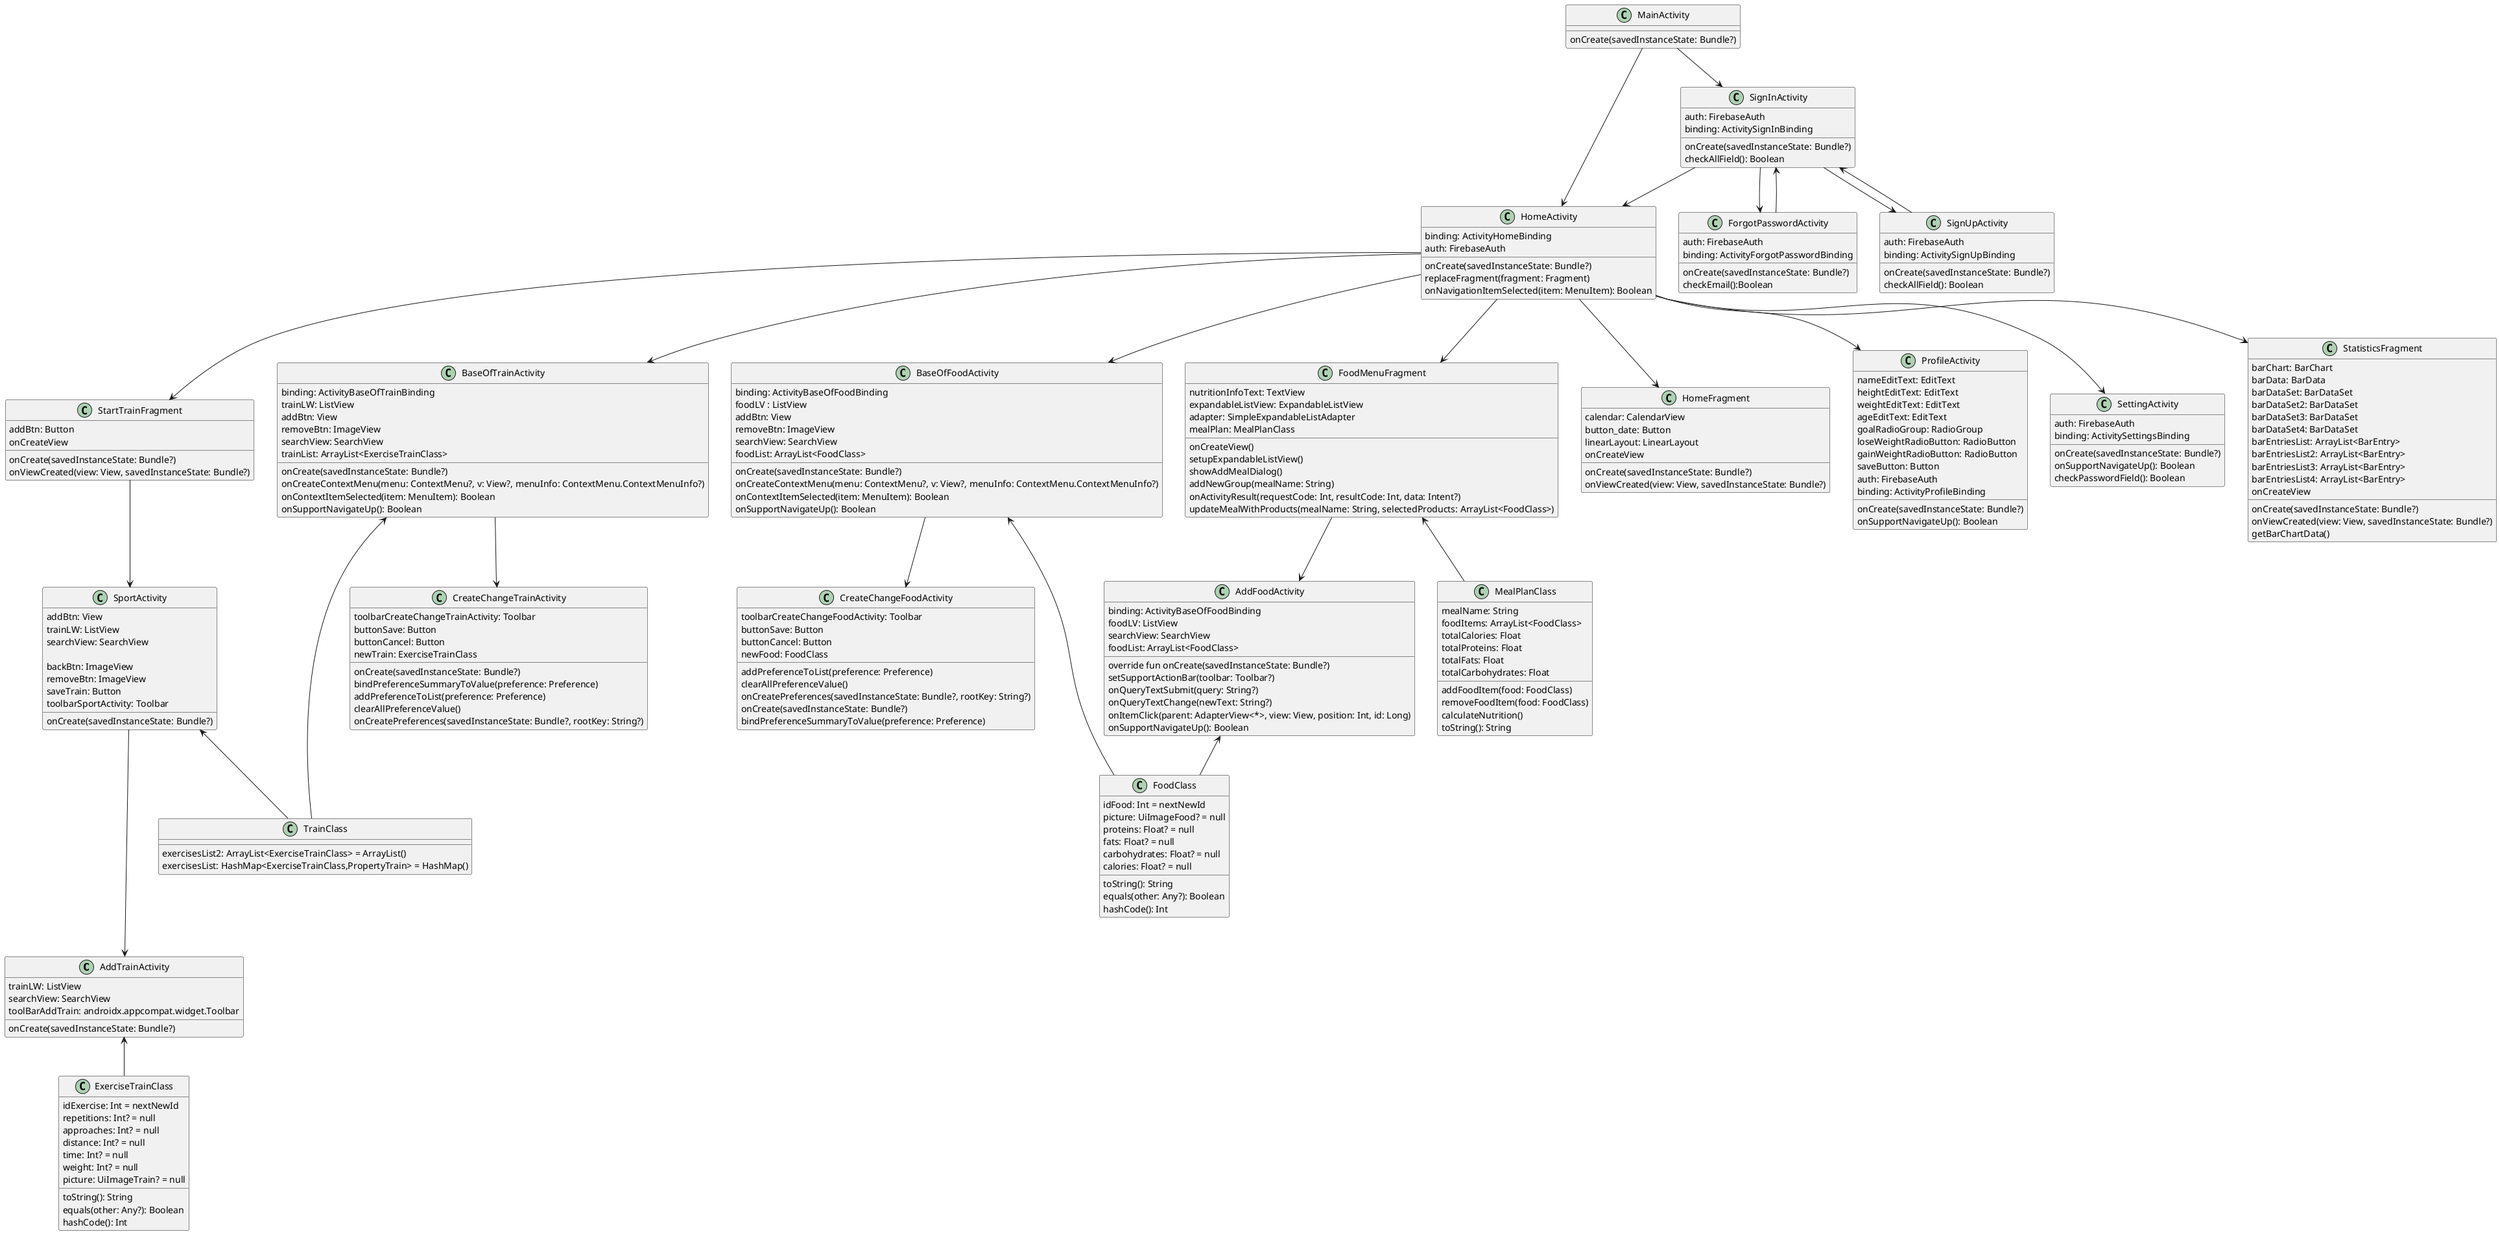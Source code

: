 @startuml
'https://plantuml.com/class-diagram
class AddTrainActivity {
    trainLW: ListView
    searchView: SearchView
    toolBarAddTrain: androidx.appcompat.widget.Toolbar
    onCreate(savedInstanceState: Bundle?)
}
class BaseOfFoodActivity{
    binding: ActivityBaseOfFoodBinding
    foodLV : ListView
    addBtn: View
    removeBtn: ImageView
    searchView: SearchView
    foodList: ArrayList<FoodClass>
    onCreate(savedInstanceState: Bundle?)
    onCreateContextMenu(menu: ContextMenu?, v: View?, menuInfo: ContextMenu.ContextMenuInfo?)
    onContextItemSelected(item: MenuItem): Boolean
    onSupportNavigateUp(): Boolean
}
class BaseOfTrainActivity{
    binding: ActivityBaseOfTrainBinding
    trainLW: ListView
    addBtn: View
    removeBtn: ImageView
    searchView: SearchView
    trainList: ArrayList<ExerciseTrainClass>
    onCreate(savedInstanceState: Bundle?)
    onCreateContextMenu(menu: ContextMenu?, v: View?, menuInfo: ContextMenu.ContextMenuInfo?)
    onContextItemSelected(item: MenuItem): Boolean
    onSupportNavigateUp(): Boolean
    }
class CreateChangeFoodActivity{
    toolbarCreateChangeFoodActivity: Toolbar
    buttonSave: Button
    buttonCancel: Button
    newFood: FoodClass
    addPreferenceToList(preference: Preference)
    clearAllPreferenceValue()
    onCreatePreferences(savedInstanceState: Bundle?, rootKey: String?)
    onCreate(savedInstanceState: Bundle?)
    bindPreferenceSummaryToValue(preference: Preference)
}
class CreateChangeTrainActivity{
    toolbarCreateChangeTrainActivity: Toolbar
    buttonSave: Button
    buttonCancel: Button
    newTrain: ExerciseTrainClass
    onCreate(savedInstanceState: Bundle?)
    bindPreferenceSummaryToValue(preference: Preference)
    addPreferenceToList(preference: Preference)
    clearAllPreferenceValue()
    onCreatePreferences(savedInstanceState: Bundle?, rootKey: String?)
}
class ExerciseTrainClass{
    idExercise: Int = nextNewId
    repetitions: Int? = null
    approaches: Int? = null
    distance: Int? = null
    time: Int? = null
    weight: Int? = null
    picture: UiImageTrain? = null
    toString(): String
    equals(other: Any?): Boolean
    hashCode(): Int

}
class FoodClass{
    idFood: Int = nextNewId
    picture: UiImageFood? = null
    proteins: Float? = null
    fats: Float? = null
    carbohydrates: Float? = null
    calories: Float? = null
    toString(): String
    equals(other: Any?): Boolean
    hashCode(): Int

}
class FoodMenuFragment {
 nutritionInfoText: TextView
 expandableListView: ExpandableListView
 adapter: SimpleExpandableListAdapter
 mealPlan: MealPlanClass
 onCreateView()
 setupExpandableListView()
 showAddMealDialog()
 addNewGroup(mealName: String)
 onActivityResult(requestCode: Int, resultCode: Int, data: Intent?)
 updateMealWithProducts(mealName: String, selectedProducts: ArrayList<FoodClass>)
}
class ForgotPasswordActivity{
    auth: FirebaseAuth
    binding: ActivityForgotPasswordBinding
    onCreate(savedInstanceState: Bundle?)
    checkEmail():Boolean
}
class HomeActivity{
    binding: ActivityHomeBinding
    auth: FirebaseAuth
    onCreate(savedInstanceState: Bundle?)
    replaceFragment(fragment: Fragment)
    onNavigationItemSelected(item: MenuItem): Boolean

}
class HomeFragment{
    calendar: CalendarView
    button_date: Button
    linearLayout: LinearLayout
    onCreate(savedInstanceState: Bundle?)
    onCreateView
    onViewCreated(view: View, savedInstanceState: Bundle?)

}
class MainActivity{
    onCreate(savedInstanceState: Bundle?)
}
class MealPlanClass{
    mealName: String
    foodItems: ArrayList<FoodClass>
    totalCalories: Float
    totalProteins: Float
    totalFats: Float
    totalCarbohydrates: Float
    addFoodItem(food: FoodClass)
    removeFoodItem(food: FoodClass)
    calculateNutrition()
    toString(): String
}
class ProfileActivity{
    nameEditText: EditText
    heightEditText: EditText
    weightEditText: EditText
    ageEditText: EditText
    goalRadioGroup: RadioGroup
    loseWeightRadioButton: RadioButton
    gainWeightRadioButton: RadioButton
    saveButton: Button
    auth: FirebaseAuth
    binding: ActivityProfileBinding
    onCreate(savedInstanceState: Bundle?)
    onSupportNavigateUp(): Boolean
}
class SettingActivity{
    auth: FirebaseAuth
    binding: ActivitySettingsBinding
    onCreate(savedInstanceState: Bundle?)
    onSupportNavigateUp(): Boolean
    checkPasswordField(): Boolean

}
class SignInActivity{
    auth: FirebaseAuth
    binding: ActivitySignInBinding
    onCreate(savedInstanceState: Bundle?)
    checkAllField(): Boolean
}
class SignUpActivity{
    auth: FirebaseAuth
    binding: ActivitySignUpBinding
    onCreate(savedInstanceState: Bundle?)
    checkAllField(): Boolean
}
class SportActivity{
    addBtn: View
    trainLW: ListView
    searchView: SearchView

    backBtn: ImageView
    removeBtn: ImageView
    saveTrain: Button
    toolbarSportActivity: Toolbar

    onCreate(savedInstanceState: Bundle?)
}
class StartTrainFragment{
    addBtn: Button
    onCreate(savedInstanceState: Bundle?)
    onCreateView
    onViewCreated(view: View, savedInstanceState: Bundle?)
}
class StatisticsFragment{
    barChart: BarChart
    barData: BarData
    barDataSet: BarDataSet
    barDataSet2: BarDataSet
    barDataSet3: BarDataSet
    barDataSet4: BarDataSet
    barEntriesList: ArrayList<BarEntry>
    barEntriesList2: ArrayList<BarEntry>
    barEntriesList3: ArrayList<BarEntry>
    barEntriesList4: ArrayList<BarEntry>
    onCreate(savedInstanceState: Bundle?)
    onCreateView
    onViewCreated(view: View, savedInstanceState: Bundle?)
    getBarChartData()
}
class TrainClass{
    exercisesList2: ArrayList<ExerciseTrainClass> = ArrayList()
    exercisesList: HashMap<ExerciseTrainClass,PropertyTrain> = HashMap()
    }
class AddFoodActivity {
    binding: ActivityBaseOfFoodBinding
    foodLV: ListView
    searchView: SearchView
    foodList: ArrayList<FoodClass>
    override fun onCreate(savedInstanceState: Bundle?)
    setSupportActionBar(toolbar: Toolbar?)
    onQueryTextSubmit(query: String?)
    onQueryTextChange(newText: String?)
    onItemClick(parent: AdapterView<*>, view: View, position: Int, id: Long)
    onSupportNavigateUp(): Boolean

}

MainActivity --> SignInActivity
SignInActivity --> SignUpActivity
SignUpActivity --> SignInActivity
SignInActivity --> ForgotPasswordActivity
SignInActivity --> HomeActivity
ForgotPasswordActivity --> SignInActivity
MainActivity --> HomeActivity
HomeActivity --> HomeFragment
HomeActivity --> StartTrainFragment
HomeActivity --> FoodMenuFragment
HomeActivity --> StatisticsFragment
HomeActivity --> SettingActivity
HomeActivity --> ProfileActivity
HomeActivity --> BaseOfFoodActivity
HomeActivity --> BaseOfTrainActivity
StartTrainFragment --> SportActivity
SportActivity ---> AddTrainActivity
AddTrainActivity <--ExerciseTrainClass
SportActivity <--TrainClass
FoodMenuFragment --> AddFoodActivity
AddFoodActivity <-- FoodClass
FoodMenuFragment <-- MealPlanClass
BaseOfFoodActivity --> CreateChangeFoodActivity
BaseOfFoodActivity <-- FoodClass
BaseOfTrainActivity --> CreateChangeTrainActivity
BaseOfTrainActivity <-- TrainClass





'abstract class AbstractList
'abstract AbstractCollection
'interface List
'interface Collection
'
'
'
'List <|-- AbstractList
'Collection <|-- AbstractCollection
'
'Collection <|- List
'AbstractCollection <|- AbstractList
'AbstractList <|-- ArrayList
'
'class ArrayList {
'Object[] elementData
'size()
'}
'
'enum TimeUnit {
'DAYS
'HOURS
'MINUTES
'}

@enduml